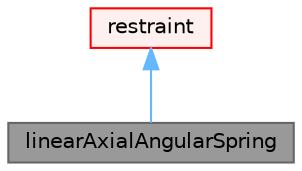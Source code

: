 digraph "linearAxialAngularSpring"
{
 // LATEX_PDF_SIZE
  bgcolor="transparent";
  edge [fontname=Helvetica,fontsize=10,labelfontname=Helvetica,labelfontsize=10];
  node [fontname=Helvetica,fontsize=10,shape=box,height=0.2,width=0.4];
  Node1 [id="Node000001",label="linearAxialAngularSpring",height=0.2,width=0.4,color="gray40", fillcolor="grey60", style="filled", fontcolor="black",tooltip="Linear axial angular spring restraint."];
  Node2 -> Node1 [id="edge1_Node000001_Node000002",dir="back",color="steelblue1",style="solid",tooltip=" "];
  Node2 [id="Node000002",label="restraint",height=0.2,width=0.4,color="red", fillcolor="#FFF0F0", style="filled",URL="$classFoam_1_1RBD_1_1restraint.html",tooltip="Base class for defining restraints for rigid-body dynamics."];
}
